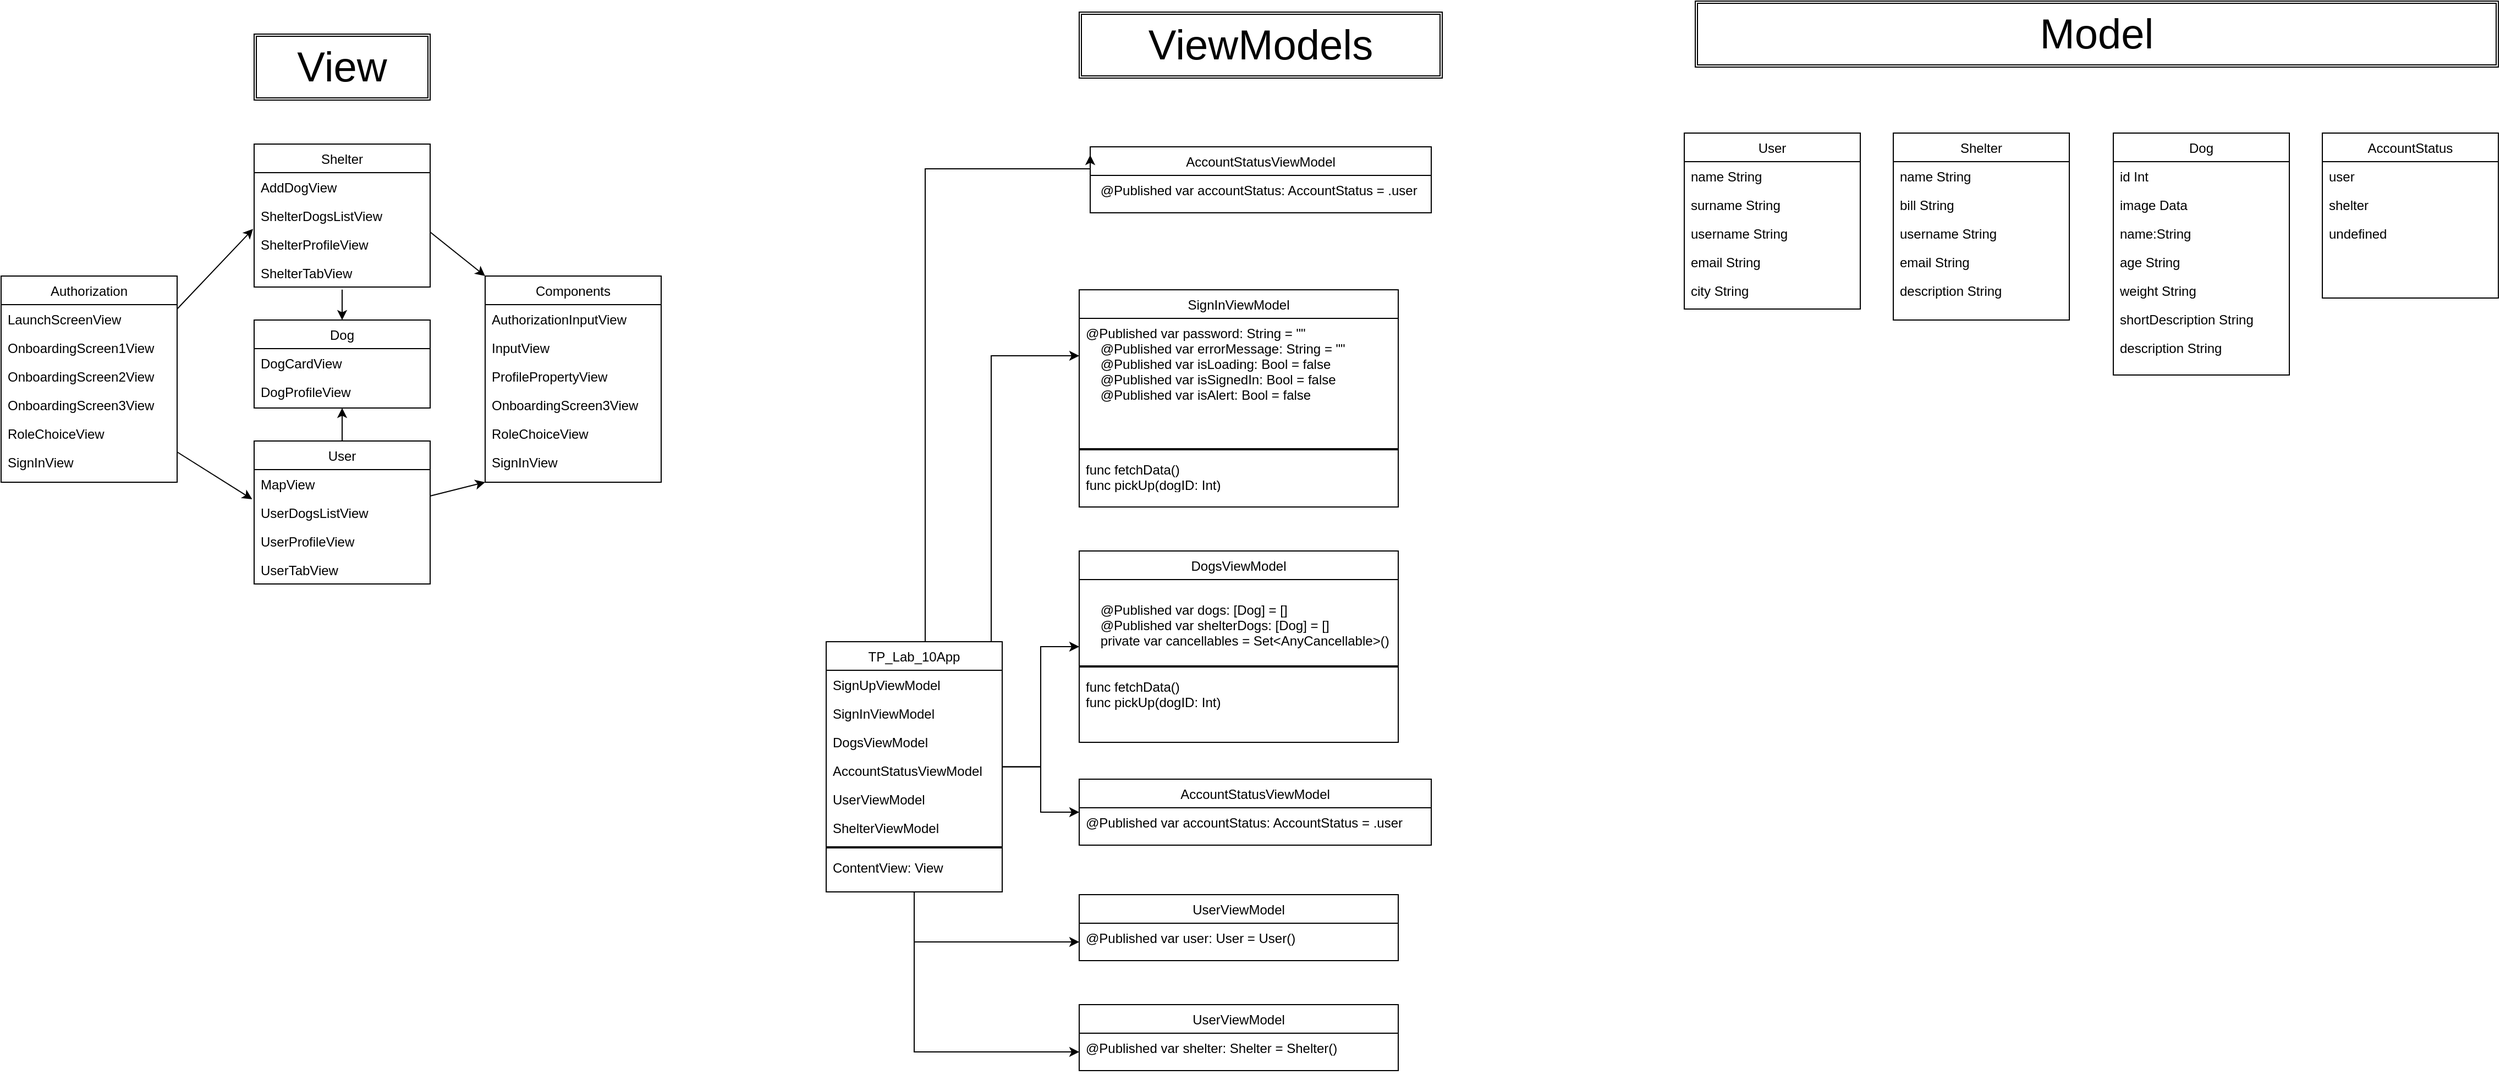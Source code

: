 <mxfile version="24.1.0" type="device">
  <diagram id="C5RBs43oDa-KdzZeNtuy" name="Page-1">
    <mxGraphModel dx="1621" dy="781" grid="1" gridSize="10" guides="1" tooltips="1" connect="1" arrows="1" fold="1" page="1" pageScale="1" pageWidth="827" pageHeight="1169" math="0" shadow="0">
      <root>
        <mxCell id="WIyWlLk6GJQsqaUBKTNV-0" />
        <mxCell id="WIyWlLk6GJQsqaUBKTNV-1" parent="WIyWlLk6GJQsqaUBKTNV-0" />
        <mxCell id="o5ALtvyjZckR-sTkwdNE-0" value="AccountStatus" style="swimlane;fontStyle=0;align=center;verticalAlign=top;childLayout=stackLayout;horizontal=1;startSize=26;horizontalStack=0;resizeParent=1;resizeLast=0;collapsible=1;marginBottom=0;rounded=0;shadow=0;strokeWidth=1;" parent="WIyWlLk6GJQsqaUBKTNV-1" vertex="1">
          <mxGeometry x="1430" y="140" width="160" height="150" as="geometry">
            <mxRectangle x="550" y="140" width="160" height="26" as="alternateBounds" />
          </mxGeometry>
        </mxCell>
        <mxCell id="o5ALtvyjZckR-sTkwdNE-1" value="user" style="text;align=left;verticalAlign=top;spacingLeft=4;spacingRight=4;overflow=hidden;rotatable=0;points=[[0,0.5],[1,0.5]];portConstraint=eastwest;" parent="o5ALtvyjZckR-sTkwdNE-0" vertex="1">
          <mxGeometry y="26" width="160" height="26" as="geometry" />
        </mxCell>
        <mxCell id="o5ALtvyjZckR-sTkwdNE-2" value="shelter" style="text;align=left;verticalAlign=top;spacingLeft=4;spacingRight=4;overflow=hidden;rotatable=0;points=[[0,0.5],[1,0.5]];portConstraint=eastwest;rounded=0;shadow=0;html=0;" parent="o5ALtvyjZckR-sTkwdNE-0" vertex="1">
          <mxGeometry y="52" width="160" height="26" as="geometry" />
        </mxCell>
        <mxCell id="o5ALtvyjZckR-sTkwdNE-3" value="undefined" style="text;align=left;verticalAlign=top;spacingLeft=4;spacingRight=4;overflow=hidden;rotatable=0;points=[[0,0.5],[1,0.5]];portConstraint=eastwest;rounded=0;shadow=0;html=0;" parent="o5ALtvyjZckR-sTkwdNE-0" vertex="1">
          <mxGeometry y="78" width="160" height="26" as="geometry" />
        </mxCell>
        <mxCell id="o5ALtvyjZckR-sTkwdNE-11" value="Dog" style="swimlane;fontStyle=0;align=center;verticalAlign=top;childLayout=stackLayout;horizontal=1;startSize=26;horizontalStack=0;resizeParent=1;resizeLast=0;collapsible=1;marginBottom=0;rounded=0;shadow=0;strokeWidth=1;" parent="WIyWlLk6GJQsqaUBKTNV-1" vertex="1">
          <mxGeometry x="1240" y="140" width="160" height="220" as="geometry">
            <mxRectangle x="550" y="140" width="160" height="26" as="alternateBounds" />
          </mxGeometry>
        </mxCell>
        <mxCell id="o5ALtvyjZckR-sTkwdNE-12" value="id Int" style="text;align=left;verticalAlign=top;spacingLeft=4;spacingRight=4;overflow=hidden;rotatable=0;points=[[0,0.5],[1,0.5]];portConstraint=eastwest;" parent="o5ALtvyjZckR-sTkwdNE-11" vertex="1">
          <mxGeometry y="26" width="160" height="26" as="geometry" />
        </mxCell>
        <mxCell id="o5ALtvyjZckR-sTkwdNE-13" value="image Data" style="text;align=left;verticalAlign=top;spacingLeft=4;spacingRight=4;overflow=hidden;rotatable=0;points=[[0,0.5],[1,0.5]];portConstraint=eastwest;rounded=0;shadow=0;html=0;" parent="o5ALtvyjZckR-sTkwdNE-11" vertex="1">
          <mxGeometry y="52" width="160" height="26" as="geometry" />
        </mxCell>
        <mxCell id="o5ALtvyjZckR-sTkwdNE-14" value="name:String" style="text;align=left;verticalAlign=top;spacingLeft=4;spacingRight=4;overflow=hidden;rotatable=0;points=[[0,0.5],[1,0.5]];portConstraint=eastwest;rounded=0;shadow=0;html=0;" parent="o5ALtvyjZckR-sTkwdNE-11" vertex="1">
          <mxGeometry y="78" width="160" height="26" as="geometry" />
        </mxCell>
        <mxCell id="o5ALtvyjZckR-sTkwdNE-15" value="age String" style="text;align=left;verticalAlign=top;spacingLeft=4;spacingRight=4;overflow=hidden;rotatable=0;points=[[0,0.5],[1,0.5]];portConstraint=eastwest;" parent="o5ALtvyjZckR-sTkwdNE-11" vertex="1">
          <mxGeometry y="104" width="160" height="26" as="geometry" />
        </mxCell>
        <mxCell id="o5ALtvyjZckR-sTkwdNE-17" value="weight String" style="text;align=left;verticalAlign=top;spacingLeft=4;spacingRight=4;overflow=hidden;rotatable=0;points=[[0,0.5],[1,0.5]];portConstraint=eastwest;rounded=0;shadow=0;html=0;" parent="o5ALtvyjZckR-sTkwdNE-11" vertex="1">
          <mxGeometry y="130" width="160" height="26" as="geometry" />
        </mxCell>
        <mxCell id="o5ALtvyjZckR-sTkwdNE-16" value="shortDescription String" style="text;align=left;verticalAlign=top;spacingLeft=4;spacingRight=4;overflow=hidden;rotatable=0;points=[[0,0.5],[1,0.5]];portConstraint=eastwest;rounded=0;shadow=0;html=0;" parent="o5ALtvyjZckR-sTkwdNE-11" vertex="1">
          <mxGeometry y="156" width="160" height="26" as="geometry" />
        </mxCell>
        <mxCell id="o5ALtvyjZckR-sTkwdNE-18" value="description String" style="text;align=left;verticalAlign=top;spacingLeft=4;spacingRight=4;overflow=hidden;rotatable=0;points=[[0,0.5],[1,0.5]];portConstraint=eastwest;rounded=0;shadow=0;html=0;" parent="o5ALtvyjZckR-sTkwdNE-11" vertex="1">
          <mxGeometry y="182" width="160" height="26" as="geometry" />
        </mxCell>
        <mxCell id="o5ALtvyjZckR-sTkwdNE-19" value="Shelter" style="swimlane;fontStyle=0;align=center;verticalAlign=top;childLayout=stackLayout;horizontal=1;startSize=26;horizontalStack=0;resizeParent=1;resizeLast=0;collapsible=1;marginBottom=0;rounded=0;shadow=0;strokeWidth=1;" parent="WIyWlLk6GJQsqaUBKTNV-1" vertex="1">
          <mxGeometry x="1040" y="140" width="160" height="170" as="geometry">
            <mxRectangle x="550" y="140" width="160" height="26" as="alternateBounds" />
          </mxGeometry>
        </mxCell>
        <mxCell id="o5ALtvyjZckR-sTkwdNE-20" value="name String" style="text;align=left;verticalAlign=top;spacingLeft=4;spacingRight=4;overflow=hidden;rotatable=0;points=[[0,0.5],[1,0.5]];portConstraint=eastwest;" parent="o5ALtvyjZckR-sTkwdNE-19" vertex="1">
          <mxGeometry y="26" width="160" height="26" as="geometry" />
        </mxCell>
        <mxCell id="o5ALtvyjZckR-sTkwdNE-21" value="bill String" style="text;align=left;verticalAlign=top;spacingLeft=4;spacingRight=4;overflow=hidden;rotatable=0;points=[[0,0.5],[1,0.5]];portConstraint=eastwest;rounded=0;shadow=0;html=0;" parent="o5ALtvyjZckR-sTkwdNE-19" vertex="1">
          <mxGeometry y="52" width="160" height="26" as="geometry" />
        </mxCell>
        <mxCell id="o5ALtvyjZckR-sTkwdNE-22" value="username String" style="text;align=left;verticalAlign=top;spacingLeft=4;spacingRight=4;overflow=hidden;rotatable=0;points=[[0,0.5],[1,0.5]];portConstraint=eastwest;rounded=0;shadow=0;html=0;" parent="o5ALtvyjZckR-sTkwdNE-19" vertex="1">
          <mxGeometry y="78" width="160" height="26" as="geometry" />
        </mxCell>
        <mxCell id="o5ALtvyjZckR-sTkwdNE-23" value="email String" style="text;align=left;verticalAlign=top;spacingLeft=4;spacingRight=4;overflow=hidden;rotatable=0;points=[[0,0.5],[1,0.5]];portConstraint=eastwest;" parent="o5ALtvyjZckR-sTkwdNE-19" vertex="1">
          <mxGeometry y="104" width="160" height="26" as="geometry" />
        </mxCell>
        <mxCell id="o5ALtvyjZckR-sTkwdNE-24" value="description String" style="text;align=left;verticalAlign=top;spacingLeft=4;spacingRight=4;overflow=hidden;rotatable=0;points=[[0,0.5],[1,0.5]];portConstraint=eastwest;rounded=0;shadow=0;html=0;" parent="o5ALtvyjZckR-sTkwdNE-19" vertex="1">
          <mxGeometry y="130" width="160" height="26" as="geometry" />
        </mxCell>
        <mxCell id="o5ALtvyjZckR-sTkwdNE-27" value="User" style="swimlane;fontStyle=0;align=center;verticalAlign=top;childLayout=stackLayout;horizontal=1;startSize=26;horizontalStack=0;resizeParent=1;resizeLast=0;collapsible=1;marginBottom=0;rounded=0;shadow=0;strokeWidth=1;" parent="WIyWlLk6GJQsqaUBKTNV-1" vertex="1">
          <mxGeometry x="850" y="140" width="160" height="160" as="geometry">
            <mxRectangle x="550" y="140" width="160" height="26" as="alternateBounds" />
          </mxGeometry>
        </mxCell>
        <mxCell id="o5ALtvyjZckR-sTkwdNE-28" value="name String" style="text;align=left;verticalAlign=top;spacingLeft=4;spacingRight=4;overflow=hidden;rotatable=0;points=[[0,0.5],[1,0.5]];portConstraint=eastwest;" parent="o5ALtvyjZckR-sTkwdNE-27" vertex="1">
          <mxGeometry y="26" width="160" height="26" as="geometry" />
        </mxCell>
        <mxCell id="o5ALtvyjZckR-sTkwdNE-29" value="surname String" style="text;align=left;verticalAlign=top;spacingLeft=4;spacingRight=4;overflow=hidden;rotatable=0;points=[[0,0.5],[1,0.5]];portConstraint=eastwest;rounded=0;shadow=0;html=0;" parent="o5ALtvyjZckR-sTkwdNE-27" vertex="1">
          <mxGeometry y="52" width="160" height="26" as="geometry" />
        </mxCell>
        <mxCell id="o5ALtvyjZckR-sTkwdNE-30" value="username String" style="text;align=left;verticalAlign=top;spacingLeft=4;spacingRight=4;overflow=hidden;rotatable=0;points=[[0,0.5],[1,0.5]];portConstraint=eastwest;rounded=0;shadow=0;html=0;" parent="o5ALtvyjZckR-sTkwdNE-27" vertex="1">
          <mxGeometry y="78" width="160" height="26" as="geometry" />
        </mxCell>
        <mxCell id="o5ALtvyjZckR-sTkwdNE-31" value="email String" style="text;align=left;verticalAlign=top;spacingLeft=4;spacingRight=4;overflow=hidden;rotatable=0;points=[[0,0.5],[1,0.5]];portConstraint=eastwest;" parent="o5ALtvyjZckR-sTkwdNE-27" vertex="1">
          <mxGeometry y="104" width="160" height="26" as="geometry" />
        </mxCell>
        <mxCell id="o5ALtvyjZckR-sTkwdNE-32" value="city String" style="text;align=left;verticalAlign=top;spacingLeft=4;spacingRight=4;overflow=hidden;rotatable=0;points=[[0,0.5],[1,0.5]];portConstraint=eastwest;rounded=0;shadow=0;html=0;" parent="o5ALtvyjZckR-sTkwdNE-27" vertex="1">
          <mxGeometry y="130" width="160" height="26" as="geometry" />
        </mxCell>
        <mxCell id="HYfMOXhRRepFTN6mW4g6-54" style="edgeStyle=orthogonalEdgeStyle;rounded=0;orthogonalLoop=1;jettySize=auto;html=1;" parent="WIyWlLk6GJQsqaUBKTNV-1" source="HYfMOXhRRepFTN6mW4g6-0" target="HYfMOXhRRepFTN6mW4g6-15" edge="1">
          <mxGeometry relative="1" as="geometry">
            <Array as="points">
              <mxPoint x="220" y="342.5" />
            </Array>
          </mxGeometry>
        </mxCell>
        <mxCell id="HYfMOXhRRepFTN6mW4g6-56" style="edgeStyle=orthogonalEdgeStyle;rounded=0;orthogonalLoop=1;jettySize=auto;html=1;" parent="WIyWlLk6GJQsqaUBKTNV-1" source="HYfMOXhRRepFTN6mW4g6-0" target="HYfMOXhRRepFTN6mW4g6-37" edge="1">
          <mxGeometry relative="1" as="geometry" />
        </mxCell>
        <mxCell id="HYfMOXhRRepFTN6mW4g6-65" style="edgeStyle=orthogonalEdgeStyle;rounded=0;orthogonalLoop=1;jettySize=auto;html=1;entryX=0;entryY=0.5;entryDx=0;entryDy=0;" parent="WIyWlLk6GJQsqaUBKTNV-1" source="HYfMOXhRRepFTN6mW4g6-0" target="HYfMOXhRRepFTN6mW4g6-39" edge="1">
          <mxGeometry relative="1" as="geometry" />
        </mxCell>
        <mxCell id="HYfMOXhRRepFTN6mW4g6-66" style="edgeStyle=orthogonalEdgeStyle;rounded=0;orthogonalLoop=1;jettySize=auto;html=1;" parent="WIyWlLk6GJQsqaUBKTNV-1" source="HYfMOXhRRepFTN6mW4g6-0" target="HYfMOXhRRepFTN6mW4g6-42" edge="1">
          <mxGeometry relative="1" as="geometry" />
        </mxCell>
        <mxCell id="HYfMOXhRRepFTN6mW4g6-67" style="edgeStyle=orthogonalEdgeStyle;rounded=0;orthogonalLoop=1;jettySize=auto;html=1;entryX=0;entryY=0.5;entryDx=0;entryDy=0;" parent="WIyWlLk6GJQsqaUBKTNV-1" source="HYfMOXhRRepFTN6mW4g6-0" target="HYfMOXhRRepFTN6mW4g6-44" edge="1">
          <mxGeometry relative="1" as="geometry" />
        </mxCell>
        <mxCell id="HYfMOXhRRepFTN6mW4g6-0" value="TP_Lab_10App" style="swimlane;fontStyle=0;align=center;verticalAlign=top;childLayout=stackLayout;horizontal=1;startSize=26;horizontalStack=0;resizeParent=1;resizeLast=0;collapsible=1;marginBottom=0;rounded=0;shadow=0;strokeWidth=1;" parent="WIyWlLk6GJQsqaUBKTNV-1" vertex="1">
          <mxGeometry x="70" y="602.5" width="160" height="227.5" as="geometry">
            <mxRectangle x="550" y="140" width="160" height="26" as="alternateBounds" />
          </mxGeometry>
        </mxCell>
        <mxCell id="HYfMOXhRRepFTN6mW4g6-1" value="SignUpViewModel" style="text;align=left;verticalAlign=top;spacingLeft=4;spacingRight=4;overflow=hidden;rotatable=0;points=[[0,0.5],[1,0.5]];portConstraint=eastwest;" parent="HYfMOXhRRepFTN6mW4g6-0" vertex="1">
          <mxGeometry y="26" width="160" height="26" as="geometry" />
        </mxCell>
        <mxCell id="HYfMOXhRRepFTN6mW4g6-2" value="SignInViewModel" style="text;align=left;verticalAlign=top;spacingLeft=4;spacingRight=4;overflow=hidden;rotatable=0;points=[[0,0.5],[1,0.5]];portConstraint=eastwest;rounded=0;shadow=0;html=0;" parent="HYfMOXhRRepFTN6mW4g6-0" vertex="1">
          <mxGeometry y="52" width="160" height="26" as="geometry" />
        </mxCell>
        <mxCell id="HYfMOXhRRepFTN6mW4g6-3" value="DogsViewModel" style="text;align=left;verticalAlign=top;spacingLeft=4;spacingRight=4;overflow=hidden;rotatable=0;points=[[0,0.5],[1,0.5]];portConstraint=eastwest;rounded=0;shadow=0;html=0;" parent="HYfMOXhRRepFTN6mW4g6-0" vertex="1">
          <mxGeometry y="78" width="160" height="26" as="geometry" />
        </mxCell>
        <mxCell id="HYfMOXhRRepFTN6mW4g6-4" value="AccountStatusViewModel" style="text;align=left;verticalAlign=top;spacingLeft=4;spacingRight=4;overflow=hidden;rotatable=0;points=[[0,0.5],[1,0.5]];portConstraint=eastwest;" parent="HYfMOXhRRepFTN6mW4g6-0" vertex="1">
          <mxGeometry y="104" width="160" height="26" as="geometry" />
        </mxCell>
        <mxCell id="HYfMOXhRRepFTN6mW4g6-5" value="UserViewModel" style="text;align=left;verticalAlign=top;spacingLeft=4;spacingRight=4;overflow=hidden;rotatable=0;points=[[0,0.5],[1,0.5]];portConstraint=eastwest;rounded=0;shadow=0;html=0;" parent="HYfMOXhRRepFTN6mW4g6-0" vertex="1">
          <mxGeometry y="130" width="160" height="26" as="geometry" />
        </mxCell>
        <mxCell id="HYfMOXhRRepFTN6mW4g6-6" value="ShelterViewModel" style="text;align=left;verticalAlign=top;spacingLeft=4;spacingRight=4;overflow=hidden;rotatable=0;points=[[0,0.5],[1,0.5]];portConstraint=eastwest;rounded=0;shadow=0;html=0;" parent="HYfMOXhRRepFTN6mW4g6-0" vertex="1">
          <mxGeometry y="156" width="160" height="26" as="geometry" />
        </mxCell>
        <mxCell id="HYfMOXhRRepFTN6mW4g6-79" value="" style="line;strokeWidth=2;html=1;" parent="HYfMOXhRRepFTN6mW4g6-0" vertex="1">
          <mxGeometry y="182" width="160" height="10" as="geometry" />
        </mxCell>
        <mxCell id="HYfMOXhRRepFTN6mW4g6-89" value="ContentView: View" style="text;align=left;verticalAlign=top;spacingLeft=4;spacingRight=4;overflow=hidden;rotatable=0;points=[[0,0.5],[1,0.5]];portConstraint=eastwest;rounded=0;shadow=0;html=0;" parent="HYfMOXhRRepFTN6mW4g6-0" vertex="1">
          <mxGeometry y="192" width="160" height="26" as="geometry" />
        </mxCell>
        <mxCell id="HYfMOXhRRepFTN6mW4g6-9" value="AccountStatusViewModel" style="swimlane;fontStyle=0;align=center;verticalAlign=top;childLayout=stackLayout;horizontal=1;startSize=26;horizontalStack=0;resizeParent=1;resizeLast=0;collapsible=1;marginBottom=0;rounded=0;shadow=0;strokeWidth=1;" parent="WIyWlLk6GJQsqaUBKTNV-1" vertex="1">
          <mxGeometry x="310" y="152.5" width="310" height="60" as="geometry">
            <mxRectangle x="550" y="140" width="160" height="26" as="alternateBounds" />
          </mxGeometry>
        </mxCell>
        <mxCell id="HYfMOXhRRepFTN6mW4g6-10" value=" @Published var accountStatus: AccountStatus = .user" style="text;align=left;verticalAlign=top;spacingLeft=4;spacingRight=4;overflow=hidden;rotatable=0;points=[[0,0.5],[1,0.5]];portConstraint=eastwest;" parent="HYfMOXhRRepFTN6mW4g6-9" vertex="1">
          <mxGeometry y="26" width="310" height="26" as="geometry" />
        </mxCell>
        <mxCell id="HYfMOXhRRepFTN6mW4g6-15" value="SignInViewModel" style="swimlane;fontStyle=0;align=center;verticalAlign=top;childLayout=stackLayout;horizontal=1;startSize=26;horizontalStack=0;resizeParent=1;resizeLast=0;collapsible=1;marginBottom=0;rounded=0;shadow=0;strokeWidth=1;" parent="WIyWlLk6GJQsqaUBKTNV-1" vertex="1">
          <mxGeometry x="300" y="282.5" width="290" height="197.5" as="geometry">
            <mxRectangle x="550" y="140" width="160" height="26" as="alternateBounds" />
          </mxGeometry>
        </mxCell>
        <mxCell id="HYfMOXhRRepFTN6mW4g6-16" value="@Published var password: String = &quot;&quot;&#xa;    @Published var errorMessage: String = &quot;&quot;&#xa;    @Published var isLoading: Bool = false&#xa;    @Published var isSignedIn: Bool = false&#xa;    @Published var isAlert: Bool = false" style="text;align=left;verticalAlign=top;spacingLeft=4;spacingRight=4;overflow=hidden;rotatable=0;points=[[0,0.5],[1,0.5]];portConstraint=eastwest;" parent="HYfMOXhRRepFTN6mW4g6-15" vertex="1">
          <mxGeometry y="26" width="290" height="114" as="geometry" />
        </mxCell>
        <mxCell id="HYfMOXhRRepFTN6mW4g6-88" value="" style="line;strokeWidth=2;html=1;" parent="HYfMOXhRRepFTN6mW4g6-15" vertex="1">
          <mxGeometry y="140" width="290" height="10" as="geometry" />
        </mxCell>
        <mxCell id="HYfMOXhRRepFTN6mW4g6-87" value="func fetchData()&#xa;func pickUp(dogID: Int)&#xa;" style="text;align=left;verticalAlign=top;spacingLeft=4;spacingRight=4;overflow=hidden;rotatable=0;points=[[0,0.5],[1,0.5]];portConstraint=eastwest;" parent="HYfMOXhRRepFTN6mW4g6-15" vertex="1">
          <mxGeometry y="150" width="290" height="30" as="geometry" />
        </mxCell>
        <mxCell id="HYfMOXhRRepFTN6mW4g6-37" value="DogsViewModel" style="swimlane;fontStyle=0;align=center;verticalAlign=top;childLayout=stackLayout;horizontal=1;startSize=26;horizontalStack=0;resizeParent=1;resizeLast=0;collapsible=1;marginBottom=0;rounded=0;shadow=0;strokeWidth=1;" parent="WIyWlLk6GJQsqaUBKTNV-1" vertex="1">
          <mxGeometry x="300" y="520" width="290" height="174" as="geometry">
            <mxRectangle x="550" y="140" width="160" height="26" as="alternateBounds" />
          </mxGeometry>
        </mxCell>
        <mxCell id="HYfMOXhRRepFTN6mW4g6-38" value="&#xa;    @Published var dogs: [Dog] = []&#xa;    @Published var shelterDogs: [Dog] = []&#xa;    private var cancellables = Set&lt;AnyCancellable&gt;()&#xa;&#xa;&#xa;" style="text;align=left;verticalAlign=top;spacingLeft=4;spacingRight=4;overflow=hidden;rotatable=0;points=[[0,0.5],[1,0.5]];portConstraint=eastwest;" parent="HYfMOXhRRepFTN6mW4g6-37" vertex="1">
          <mxGeometry y="26" width="290" height="74" as="geometry" />
        </mxCell>
        <mxCell id="HYfMOXhRRepFTN6mW4g6-82" value="" style="line;strokeWidth=2;html=1;" parent="HYfMOXhRRepFTN6mW4g6-37" vertex="1">
          <mxGeometry y="100" width="290" height="10" as="geometry" />
        </mxCell>
        <mxCell id="HYfMOXhRRepFTN6mW4g6-81" value="func fetchData()&#xa;func pickUp(dogID: Int)&#xa;" style="text;align=left;verticalAlign=top;spacingLeft=4;spacingRight=4;overflow=hidden;rotatable=0;points=[[0,0.5],[1,0.5]];portConstraint=eastwest;" parent="HYfMOXhRRepFTN6mW4g6-37" vertex="1">
          <mxGeometry y="110" width="290" height="54" as="geometry" />
        </mxCell>
        <mxCell id="HYfMOXhRRepFTN6mW4g6-39" value="AccountStatusViewModel" style="swimlane;fontStyle=0;align=center;verticalAlign=top;childLayout=stackLayout;horizontal=1;startSize=26;horizontalStack=0;resizeParent=1;resizeLast=0;collapsible=1;marginBottom=0;rounded=0;shadow=0;strokeWidth=1;" parent="WIyWlLk6GJQsqaUBKTNV-1" vertex="1">
          <mxGeometry x="300" y="727.5" width="320" height="60" as="geometry">
            <mxRectangle x="550" y="140" width="160" height="26" as="alternateBounds" />
          </mxGeometry>
        </mxCell>
        <mxCell id="HYfMOXhRRepFTN6mW4g6-40" value="@Published var accountStatus: AccountStatus = .user" style="text;align=left;verticalAlign=top;spacingLeft=4;spacingRight=4;overflow=hidden;rotatable=0;points=[[0,0.5],[1,0.5]];portConstraint=eastwest;" parent="WIyWlLk6GJQsqaUBKTNV-1" vertex="1">
          <mxGeometry x="300" y="753.5" width="320" height="34" as="geometry" />
        </mxCell>
        <mxCell id="HYfMOXhRRepFTN6mW4g6-41" value="UserViewModel" style="swimlane;fontStyle=0;align=center;verticalAlign=top;childLayout=stackLayout;horizontal=1;startSize=26;horizontalStack=0;resizeParent=1;resizeLast=0;collapsible=1;marginBottom=0;rounded=0;shadow=0;strokeWidth=1;" parent="WIyWlLk6GJQsqaUBKTNV-1" vertex="1">
          <mxGeometry x="300" y="832.5" width="290" height="60" as="geometry">
            <mxRectangle x="550" y="140" width="160" height="26" as="alternateBounds" />
          </mxGeometry>
        </mxCell>
        <mxCell id="HYfMOXhRRepFTN6mW4g6-42" value="@Published var user: User = User()" style="text;align=left;verticalAlign=top;spacingLeft=4;spacingRight=4;overflow=hidden;rotatable=0;points=[[0,0.5],[1,0.5]];portConstraint=eastwest;" parent="HYfMOXhRRepFTN6mW4g6-41" vertex="1">
          <mxGeometry y="26" width="290" height="34" as="geometry" />
        </mxCell>
        <mxCell id="HYfMOXhRRepFTN6mW4g6-43" value="UserViewModel" style="swimlane;fontStyle=0;align=center;verticalAlign=top;childLayout=stackLayout;horizontal=1;startSize=26;horizontalStack=0;resizeParent=1;resizeLast=0;collapsible=1;marginBottom=0;rounded=0;shadow=0;strokeWidth=1;" parent="WIyWlLk6GJQsqaUBKTNV-1" vertex="1">
          <mxGeometry x="300" y="932.5" width="290" height="60" as="geometry">
            <mxRectangle x="550" y="140" width="160" height="26" as="alternateBounds" />
          </mxGeometry>
        </mxCell>
        <mxCell id="HYfMOXhRRepFTN6mW4g6-44" value="@Published var shelter: Shelter = Shelter()" style="text;align=left;verticalAlign=top;spacingLeft=4;spacingRight=4;overflow=hidden;rotatable=0;points=[[0,0.5],[1,0.5]];portConstraint=eastwest;" parent="HYfMOXhRRepFTN6mW4g6-43" vertex="1">
          <mxGeometry y="26" width="290" height="34" as="geometry" />
        </mxCell>
        <mxCell id="HYfMOXhRRepFTN6mW4g6-46" style="edgeStyle=orthogonalEdgeStyle;rounded=0;orthogonalLoop=1;jettySize=auto;html=1;entryX=0;entryY=0.125;entryDx=0;entryDy=0;entryPerimeter=0;" parent="WIyWlLk6GJQsqaUBKTNV-1" source="HYfMOXhRRepFTN6mW4g6-0" target="HYfMOXhRRepFTN6mW4g6-9" edge="1">
          <mxGeometry relative="1" as="geometry">
            <Array as="points">
              <mxPoint x="160" y="172.5" />
            </Array>
          </mxGeometry>
        </mxCell>
        <mxCell id="HYfMOXhRRepFTN6mW4g6-76" value="&lt;font style=&quot;font-size: 38px;&quot;&gt;Model&lt;/font&gt;" style="shape=ext;double=1;rounded=0;whiteSpace=wrap;html=1;" parent="WIyWlLk6GJQsqaUBKTNV-1" vertex="1">
          <mxGeometry x="860" y="20" width="730" height="60" as="geometry" />
        </mxCell>
        <mxCell id="HYfMOXhRRepFTN6mW4g6-77" value="&lt;font style=&quot;font-size: 38px;&quot;&gt;ViewModels&lt;/font&gt;" style="shape=ext;double=1;rounded=0;whiteSpace=wrap;html=1;" parent="WIyWlLk6GJQsqaUBKTNV-1" vertex="1">
          <mxGeometry x="300" y="30" width="330" height="60" as="geometry" />
        </mxCell>
        <mxCell id="HYfMOXhRRepFTN6mW4g6-78" value="&lt;font style=&quot;font-size: 38px;&quot;&gt;View&lt;/font&gt;" style="shape=ext;double=1;rounded=0;whiteSpace=wrap;html=1;" parent="WIyWlLk6GJQsqaUBKTNV-1" vertex="1">
          <mxGeometry x="-450" y="50" width="160" height="60" as="geometry" />
        </mxCell>
        <mxCell id="HYfMOXhRRepFTN6mW4g6-131" value="Authorization" style="swimlane;fontStyle=0;align=center;verticalAlign=top;childLayout=stackLayout;horizontal=1;startSize=26;horizontalStack=0;resizeParent=1;resizeLast=0;collapsible=1;marginBottom=0;rounded=0;shadow=0;strokeWidth=1;" parent="WIyWlLk6GJQsqaUBKTNV-1" vertex="1">
          <mxGeometry x="-680" y="270" width="160" height="187.5" as="geometry">
            <mxRectangle x="550" y="140" width="160" height="26" as="alternateBounds" />
          </mxGeometry>
        </mxCell>
        <mxCell id="HYfMOXhRRepFTN6mW4g6-132" value="LaunchScreenView" style="text;align=left;verticalAlign=top;spacingLeft=4;spacingRight=4;overflow=hidden;rotatable=0;points=[[0,0.5],[1,0.5]];portConstraint=eastwest;" parent="HYfMOXhRRepFTN6mW4g6-131" vertex="1">
          <mxGeometry y="26" width="160" height="26" as="geometry" />
        </mxCell>
        <mxCell id="HYfMOXhRRepFTN6mW4g6-133" value="OnboardingScreen1View" style="text;align=left;verticalAlign=top;spacingLeft=4;spacingRight=4;overflow=hidden;rotatable=0;points=[[0,0.5],[1,0.5]];portConstraint=eastwest;rounded=0;shadow=0;html=0;" parent="HYfMOXhRRepFTN6mW4g6-131" vertex="1">
          <mxGeometry y="52" width="160" height="26" as="geometry" />
        </mxCell>
        <mxCell id="HYfMOXhRRepFTN6mW4g6-134" value="OnboardingScreen2View" style="text;align=left;verticalAlign=top;spacingLeft=4;spacingRight=4;overflow=hidden;rotatable=0;points=[[0,0.5],[1,0.5]];portConstraint=eastwest;rounded=0;shadow=0;html=0;" parent="HYfMOXhRRepFTN6mW4g6-131" vertex="1">
          <mxGeometry y="78" width="160" height="26" as="geometry" />
        </mxCell>
        <mxCell id="HYfMOXhRRepFTN6mW4g6-135" value="OnboardingScreen3View" style="text;align=left;verticalAlign=top;spacingLeft=4;spacingRight=4;overflow=hidden;rotatable=0;points=[[0,0.5],[1,0.5]];portConstraint=eastwest;" parent="HYfMOXhRRepFTN6mW4g6-131" vertex="1">
          <mxGeometry y="104" width="160" height="26" as="geometry" />
        </mxCell>
        <mxCell id="HYfMOXhRRepFTN6mW4g6-136" value="RoleChoiceView" style="text;align=left;verticalAlign=top;spacingLeft=4;spacingRight=4;overflow=hidden;rotatable=0;points=[[0,0.5],[1,0.5]];portConstraint=eastwest;rounded=0;shadow=0;html=0;" parent="HYfMOXhRRepFTN6mW4g6-131" vertex="1">
          <mxGeometry y="130" width="160" height="26" as="geometry" />
        </mxCell>
        <mxCell id="HYfMOXhRRepFTN6mW4g6-137" value="SignInView" style="text;align=left;verticalAlign=top;spacingLeft=4;spacingRight=4;overflow=hidden;rotatable=0;points=[[0,0.5],[1,0.5]];portConstraint=eastwest;rounded=0;shadow=0;html=0;" parent="HYfMOXhRRepFTN6mW4g6-131" vertex="1">
          <mxGeometry y="156" width="160" height="26" as="geometry" />
        </mxCell>
        <mxCell id="HYfMOXhRRepFTN6mW4g6-140" value="Components" style="swimlane;fontStyle=0;align=center;verticalAlign=top;childLayout=stackLayout;horizontal=1;startSize=26;horizontalStack=0;resizeParent=1;resizeLast=0;collapsible=1;marginBottom=0;rounded=0;shadow=0;strokeWidth=1;" parent="WIyWlLk6GJQsqaUBKTNV-1" vertex="1">
          <mxGeometry x="-240" y="270" width="160" height="187.5" as="geometry">
            <mxRectangle x="550" y="140" width="160" height="26" as="alternateBounds" />
          </mxGeometry>
        </mxCell>
        <mxCell id="HYfMOXhRRepFTN6mW4g6-141" value="AuthorizationInputView" style="text;align=left;verticalAlign=top;spacingLeft=4;spacingRight=4;overflow=hidden;rotatable=0;points=[[0,0.5],[1,0.5]];portConstraint=eastwest;" parent="HYfMOXhRRepFTN6mW4g6-140" vertex="1">
          <mxGeometry y="26" width="160" height="26" as="geometry" />
        </mxCell>
        <mxCell id="HYfMOXhRRepFTN6mW4g6-142" value="InputView" style="text;align=left;verticalAlign=top;spacingLeft=4;spacingRight=4;overflow=hidden;rotatable=0;points=[[0,0.5],[1,0.5]];portConstraint=eastwest;rounded=0;shadow=0;html=0;" parent="HYfMOXhRRepFTN6mW4g6-140" vertex="1">
          <mxGeometry y="52" width="160" height="26" as="geometry" />
        </mxCell>
        <mxCell id="HYfMOXhRRepFTN6mW4g6-143" value="ProfilePropertyView" style="text;align=left;verticalAlign=top;spacingLeft=4;spacingRight=4;overflow=hidden;rotatable=0;points=[[0,0.5],[1,0.5]];portConstraint=eastwest;rounded=0;shadow=0;html=0;" parent="HYfMOXhRRepFTN6mW4g6-140" vertex="1">
          <mxGeometry y="78" width="160" height="26" as="geometry" />
        </mxCell>
        <mxCell id="HYfMOXhRRepFTN6mW4g6-144" value="OnboardingScreen3View" style="text;align=left;verticalAlign=top;spacingLeft=4;spacingRight=4;overflow=hidden;rotatable=0;points=[[0,0.5],[1,0.5]];portConstraint=eastwest;" parent="HYfMOXhRRepFTN6mW4g6-140" vertex="1">
          <mxGeometry y="104" width="160" height="26" as="geometry" />
        </mxCell>
        <mxCell id="HYfMOXhRRepFTN6mW4g6-145" value="RoleChoiceView" style="text;align=left;verticalAlign=top;spacingLeft=4;spacingRight=4;overflow=hidden;rotatable=0;points=[[0,0.5],[1,0.5]];portConstraint=eastwest;rounded=0;shadow=0;html=0;" parent="HYfMOXhRRepFTN6mW4g6-140" vertex="1">
          <mxGeometry y="130" width="160" height="26" as="geometry" />
        </mxCell>
        <mxCell id="HYfMOXhRRepFTN6mW4g6-146" value="SignInView" style="text;align=left;verticalAlign=top;spacingLeft=4;spacingRight=4;overflow=hidden;rotatable=0;points=[[0,0.5],[1,0.5]];portConstraint=eastwest;rounded=0;shadow=0;html=0;" parent="HYfMOXhRRepFTN6mW4g6-140" vertex="1">
          <mxGeometry y="156" width="160" height="26" as="geometry" />
        </mxCell>
        <mxCell id="HYfMOXhRRepFTN6mW4g6-147" value="Dog&#xa;" style="swimlane;fontStyle=0;align=center;verticalAlign=top;childLayout=stackLayout;horizontal=1;startSize=26;horizontalStack=0;resizeParent=1;resizeLast=0;collapsible=1;marginBottom=0;rounded=0;shadow=0;strokeWidth=1;" parent="WIyWlLk6GJQsqaUBKTNV-1" vertex="1">
          <mxGeometry x="-450" y="310" width="160" height="80" as="geometry">
            <mxRectangle x="550" y="140" width="160" height="26" as="alternateBounds" />
          </mxGeometry>
        </mxCell>
        <mxCell id="HYfMOXhRRepFTN6mW4g6-148" value="DogCardView" style="text;align=left;verticalAlign=top;spacingLeft=4;spacingRight=4;overflow=hidden;rotatable=0;points=[[0,0.5],[1,0.5]];portConstraint=eastwest;" parent="HYfMOXhRRepFTN6mW4g6-147" vertex="1">
          <mxGeometry y="26" width="160" height="26" as="geometry" />
        </mxCell>
        <mxCell id="HYfMOXhRRepFTN6mW4g6-149" value="DogProfileView" style="text;align=left;verticalAlign=top;spacingLeft=4;spacingRight=4;overflow=hidden;rotatable=0;points=[[0,0.5],[1,0.5]];portConstraint=eastwest;rounded=0;shadow=0;html=0;" parent="HYfMOXhRRepFTN6mW4g6-147" vertex="1">
          <mxGeometry y="52" width="160" height="26" as="geometry" />
        </mxCell>
        <mxCell id="5lJZ5OHb7qoJG2Iad_Wu-3" value="" style="endArrow=classic;html=1;rounded=0;entryX=0.5;entryY=1;entryDx=0;entryDy=0;" edge="1" parent="HYfMOXhRRepFTN6mW4g6-147" target="HYfMOXhRRepFTN6mW4g6-147">
          <mxGeometry width="50" height="50" relative="1" as="geometry">
            <mxPoint x="80" y="110" as="sourcePoint" />
            <mxPoint x="130" y="60" as="targetPoint" />
          </mxGeometry>
        </mxCell>
        <mxCell id="HYfMOXhRRepFTN6mW4g6-155" value="Shelter&#xa;" style="swimlane;fontStyle=0;align=center;verticalAlign=top;childLayout=stackLayout;horizontal=1;startSize=26;horizontalStack=0;resizeParent=1;resizeLast=0;collapsible=1;marginBottom=0;rounded=0;shadow=0;strokeWidth=1;" parent="WIyWlLk6GJQsqaUBKTNV-1" vertex="1">
          <mxGeometry x="-450" y="150" width="160" height="130" as="geometry">
            <mxRectangle x="550" y="140" width="160" height="26" as="alternateBounds" />
          </mxGeometry>
        </mxCell>
        <mxCell id="HYfMOXhRRepFTN6mW4g6-156" value="AddDogView" style="text;align=left;verticalAlign=top;spacingLeft=4;spacingRight=4;overflow=hidden;rotatable=0;points=[[0,0.5],[1,0.5]];portConstraint=eastwest;" parent="HYfMOXhRRepFTN6mW4g6-155" vertex="1">
          <mxGeometry y="26" width="160" height="26" as="geometry" />
        </mxCell>
        <mxCell id="HYfMOXhRRepFTN6mW4g6-157" value="ShelterDogsListView" style="text;align=left;verticalAlign=top;spacingLeft=4;spacingRight=4;overflow=hidden;rotatable=0;points=[[0,0.5],[1,0.5]];portConstraint=eastwest;rounded=0;shadow=0;html=0;" parent="HYfMOXhRRepFTN6mW4g6-155" vertex="1">
          <mxGeometry y="52" width="160" height="26" as="geometry" />
        </mxCell>
        <mxCell id="HYfMOXhRRepFTN6mW4g6-158" value="ShelterProfileView" style="text;align=left;verticalAlign=top;spacingLeft=4;spacingRight=4;overflow=hidden;rotatable=0;points=[[0,0.5],[1,0.5]];portConstraint=eastwest;rounded=0;shadow=0;html=0;" parent="HYfMOXhRRepFTN6mW4g6-155" vertex="1">
          <mxGeometry y="78" width="160" height="26" as="geometry" />
        </mxCell>
        <mxCell id="HYfMOXhRRepFTN6mW4g6-159" value="ShelterTabView" style="text;align=left;verticalAlign=top;spacingLeft=4;spacingRight=4;overflow=hidden;rotatable=0;points=[[0,0.5],[1,0.5]];portConstraint=eastwest;" parent="HYfMOXhRRepFTN6mW4g6-155" vertex="1">
          <mxGeometry y="104" width="160" height="26" as="geometry" />
        </mxCell>
        <mxCell id="HYfMOXhRRepFTN6mW4g6-162" value="User" style="swimlane;fontStyle=0;align=center;verticalAlign=top;childLayout=stackLayout;horizontal=1;startSize=26;horizontalStack=0;resizeParent=1;resizeLast=0;collapsible=1;marginBottom=0;rounded=0;shadow=0;strokeWidth=1;" parent="WIyWlLk6GJQsqaUBKTNV-1" vertex="1">
          <mxGeometry x="-450" y="420" width="160" height="130" as="geometry">
            <mxRectangle x="550" y="140" width="160" height="26" as="alternateBounds" />
          </mxGeometry>
        </mxCell>
        <mxCell id="HYfMOXhRRepFTN6mW4g6-163" value="MapView" style="text;align=left;verticalAlign=top;spacingLeft=4;spacingRight=4;overflow=hidden;rotatable=0;points=[[0,0.5],[1,0.5]];portConstraint=eastwest;" parent="HYfMOXhRRepFTN6mW4g6-162" vertex="1">
          <mxGeometry y="26" width="160" height="26" as="geometry" />
        </mxCell>
        <mxCell id="HYfMOXhRRepFTN6mW4g6-164" value="UserDogsListView" style="text;align=left;verticalAlign=top;spacingLeft=4;spacingRight=4;overflow=hidden;rotatable=0;points=[[0,0.5],[1,0.5]];portConstraint=eastwest;rounded=0;shadow=0;html=0;" parent="HYfMOXhRRepFTN6mW4g6-162" vertex="1">
          <mxGeometry y="52" width="160" height="26" as="geometry" />
        </mxCell>
        <mxCell id="HYfMOXhRRepFTN6mW4g6-165" value="UserProfileView" style="text;align=left;verticalAlign=top;spacingLeft=4;spacingRight=4;overflow=hidden;rotatable=0;points=[[0,0.5],[1,0.5]];portConstraint=eastwest;rounded=0;shadow=0;html=0;" parent="HYfMOXhRRepFTN6mW4g6-162" vertex="1">
          <mxGeometry y="78" width="160" height="26" as="geometry" />
        </mxCell>
        <mxCell id="HYfMOXhRRepFTN6mW4g6-166" value="UserTabView" style="text;align=left;verticalAlign=top;spacingLeft=4;spacingRight=4;overflow=hidden;rotatable=0;points=[[0,0.5],[1,0.5]];portConstraint=eastwest;" parent="HYfMOXhRRepFTN6mW4g6-162" vertex="1">
          <mxGeometry y="104" width="160" height="26" as="geometry" />
        </mxCell>
        <mxCell id="5lJZ5OHb7qoJG2Iad_Wu-0" value="" style="endArrow=classic;html=1;rounded=0;entryX=-0.006;entryY=-0.032;entryDx=0;entryDy=0;entryPerimeter=0;" edge="1" parent="WIyWlLk6GJQsqaUBKTNV-1" target="HYfMOXhRRepFTN6mW4g6-158">
          <mxGeometry width="50" height="50" relative="1" as="geometry">
            <mxPoint x="-520" y="300" as="sourcePoint" />
            <mxPoint x="-470" y="250" as="targetPoint" />
          </mxGeometry>
        </mxCell>
        <mxCell id="5lJZ5OHb7qoJG2Iad_Wu-1" value="" style="endArrow=classic;html=1;rounded=0;entryX=-0.011;entryY=1.035;entryDx=0;entryDy=0;entryPerimeter=0;" edge="1" parent="WIyWlLk6GJQsqaUBKTNV-1" target="HYfMOXhRRepFTN6mW4g6-163">
          <mxGeometry width="50" height="50" relative="1" as="geometry">
            <mxPoint x="-520" y="430" as="sourcePoint" />
            <mxPoint x="-470" y="380" as="targetPoint" />
          </mxGeometry>
        </mxCell>
        <mxCell id="5lJZ5OHb7qoJG2Iad_Wu-2" value="" style="endArrow=classic;html=1;rounded=0;entryX=0.5;entryY=0;entryDx=0;entryDy=0;exitX=0.5;exitY=1.09;exitDx=0;exitDy=0;exitPerimeter=0;" edge="1" parent="WIyWlLk6GJQsqaUBKTNV-1" source="HYfMOXhRRepFTN6mW4g6-159" target="HYfMOXhRRepFTN6mW4g6-147">
          <mxGeometry width="50" height="50" relative="1" as="geometry">
            <mxPoint x="-360" y="280" as="sourcePoint" />
            <mxPoint x="-310" y="230" as="targetPoint" />
          </mxGeometry>
        </mxCell>
        <mxCell id="5lJZ5OHb7qoJG2Iad_Wu-4" value="" style="endArrow=classic;html=1;rounded=0;entryX=0;entryY=0;entryDx=0;entryDy=0;" edge="1" parent="WIyWlLk6GJQsqaUBKTNV-1" target="HYfMOXhRRepFTN6mW4g6-140">
          <mxGeometry width="50" height="50" relative="1" as="geometry">
            <mxPoint x="-290" y="230" as="sourcePoint" />
            <mxPoint x="-240" y="180" as="targetPoint" />
          </mxGeometry>
        </mxCell>
        <mxCell id="5lJZ5OHb7qoJG2Iad_Wu-5" value="" style="endArrow=classic;html=1;rounded=0;entryX=0;entryY=1;entryDx=0;entryDy=0;" edge="1" parent="WIyWlLk6GJQsqaUBKTNV-1" target="HYfMOXhRRepFTN6mW4g6-140">
          <mxGeometry width="50" height="50" relative="1" as="geometry">
            <mxPoint x="-290" y="470" as="sourcePoint" />
            <mxPoint x="-240" y="420" as="targetPoint" />
          </mxGeometry>
        </mxCell>
      </root>
    </mxGraphModel>
  </diagram>
</mxfile>
